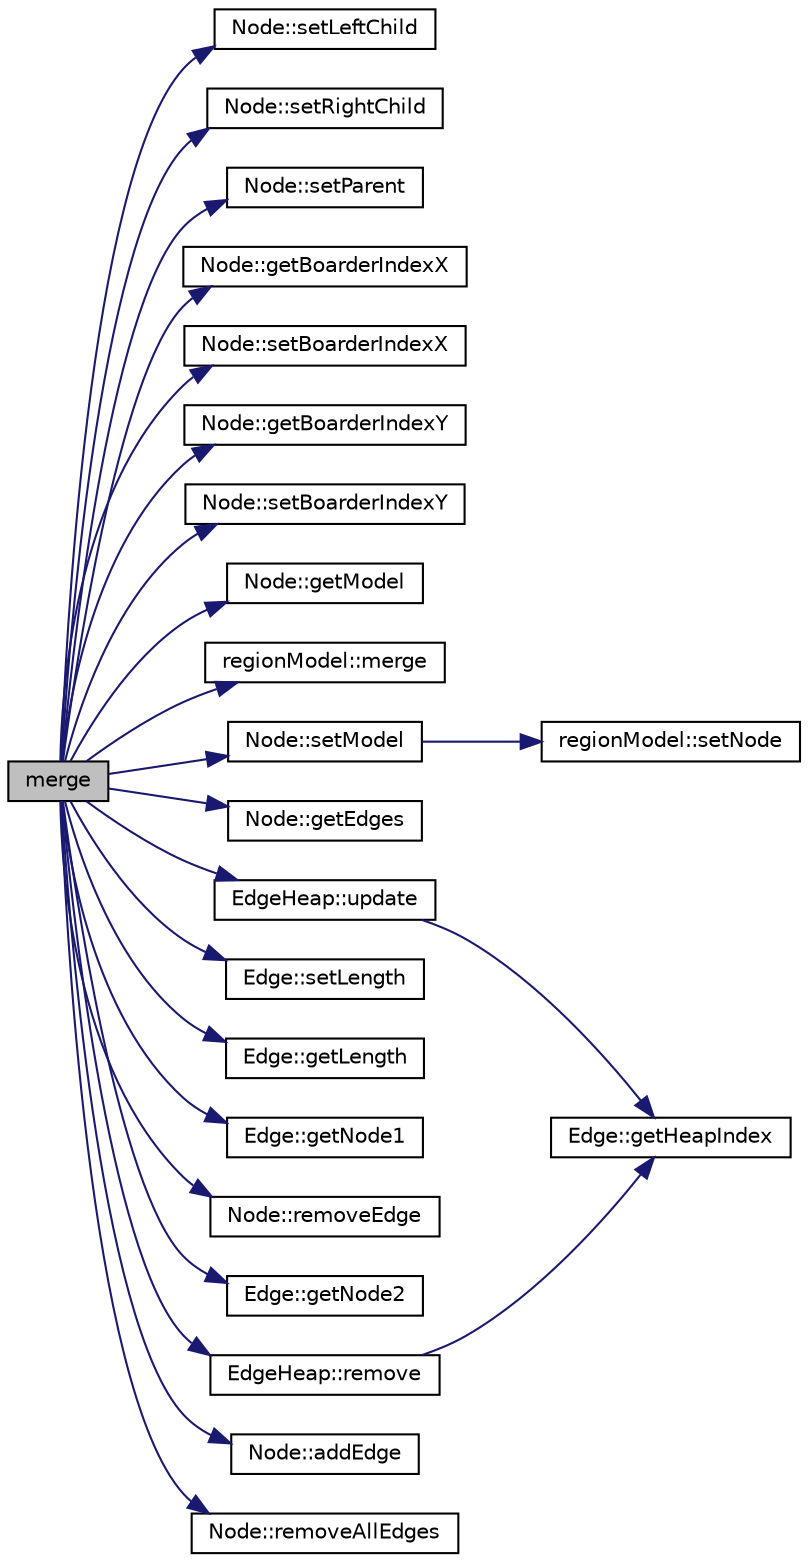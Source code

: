 digraph "merge"
{
  edge [fontname="Helvetica",fontsize="10",labelfontname="Helvetica",labelfontsize="10"];
  node [fontname="Helvetica",fontsize="10",shape=record];
  rankdir="LR";
  Node1 [label="merge",height=0.2,width=0.4,color="black", fillcolor="grey75", style="filled", fontcolor="black"];
  Node1 -> Node2 [color="midnightblue",fontsize="10",style="solid",fontname="Helvetica"];
  Node2 [label="Node::setLeftChild",height=0.2,width=0.4,color="black", fillcolor="white", style="filled",URL="$class_node.html#a00a545f985471848865b7c0e5b539691"];
  Node1 -> Node3 [color="midnightblue",fontsize="10",style="solid",fontname="Helvetica"];
  Node3 [label="Node::setRightChild",height=0.2,width=0.4,color="black", fillcolor="white", style="filled",URL="$class_node.html#a824fb533782e14577b9aed48c77759eb"];
  Node1 -> Node4 [color="midnightblue",fontsize="10",style="solid",fontname="Helvetica"];
  Node4 [label="Node::setParent",height=0.2,width=0.4,color="black", fillcolor="white", style="filled",URL="$class_node.html#adbea92476d7633b5cec4f0881f1915b4"];
  Node1 -> Node5 [color="midnightblue",fontsize="10",style="solid",fontname="Helvetica"];
  Node5 [label="Node::getBoarderIndexX",height=0.2,width=0.4,color="black", fillcolor="white", style="filled",URL="$class_node.html#ab8d9fa915cf2d13769b17e3464c15dd7"];
  Node1 -> Node6 [color="midnightblue",fontsize="10",style="solid",fontname="Helvetica"];
  Node6 [label="Node::setBoarderIndexX",height=0.2,width=0.4,color="black", fillcolor="white", style="filled",URL="$class_node.html#a45e88c2e78f1b4b8ee1f276c318e8fae"];
  Node1 -> Node7 [color="midnightblue",fontsize="10",style="solid",fontname="Helvetica"];
  Node7 [label="Node::getBoarderIndexY",height=0.2,width=0.4,color="black", fillcolor="white", style="filled",URL="$class_node.html#a2919276627db854e6e7be3fb0f1fe815"];
  Node1 -> Node8 [color="midnightblue",fontsize="10",style="solid",fontname="Helvetica"];
  Node8 [label="Node::setBoarderIndexY",height=0.2,width=0.4,color="black", fillcolor="white", style="filled",URL="$class_node.html#a892f133910a3c2edb5fe2dd5aaad6068"];
  Node1 -> Node9 [color="midnightblue",fontsize="10",style="solid",fontname="Helvetica"];
  Node9 [label="Node::getModel",height=0.2,width=0.4,color="black", fillcolor="white", style="filled",URL="$class_node.html#a412d0d4c9e031df3f73aac5ad0f1fa08"];
  Node1 -> Node10 [color="midnightblue",fontsize="10",style="solid",fontname="Helvetica"];
  Node10 [label="regionModel::merge",height=0.2,width=0.4,color="black", fillcolor="white", style="filled",URL="$classregion_model.html#a250d1ade51383c0fe631d933b5a7d75e"];
  Node1 -> Node11 [color="midnightblue",fontsize="10",style="solid",fontname="Helvetica"];
  Node11 [label="Node::setModel",height=0.2,width=0.4,color="black", fillcolor="white", style="filled",URL="$class_node.html#a9e47fa25cf909c13bff15c324d0d92e9"];
  Node11 -> Node12 [color="midnightblue",fontsize="10",style="solid",fontname="Helvetica"];
  Node12 [label="regionModel::setNode",height=0.2,width=0.4,color="black", fillcolor="white", style="filled",URL="$classregion_model.html#a058d9ec9f70ba95bda8e2dc2bb08c368"];
  Node1 -> Node13 [color="midnightblue",fontsize="10",style="solid",fontname="Helvetica"];
  Node13 [label="Node::getEdges",height=0.2,width=0.4,color="black", fillcolor="white", style="filled",URL="$class_node.html#a764a4d9fceaab9a046d40ff9b88277f6"];
  Node1 -> Node14 [color="midnightblue",fontsize="10",style="solid",fontname="Helvetica"];
  Node14 [label="EdgeHeap::update",height=0.2,width=0.4,color="black", fillcolor="white", style="filled",URL="$class_edge_heap.html#ad66bfbeff7358de46c610032abdce3e4"];
  Node14 -> Node15 [color="midnightblue",fontsize="10",style="solid",fontname="Helvetica"];
  Node15 [label="Edge::getHeapIndex",height=0.2,width=0.4,color="black", fillcolor="white", style="filled",URL="$class_edge.html#af2f46e399341bfe43e4e0b39ff7ccf2d"];
  Node1 -> Node16 [color="midnightblue",fontsize="10",style="solid",fontname="Helvetica"];
  Node16 [label="Edge::setLength",height=0.2,width=0.4,color="black", fillcolor="white", style="filled",URL="$class_edge.html#aa5cc06c446043131c4ad2ccafee622a4"];
  Node1 -> Node17 [color="midnightblue",fontsize="10",style="solid",fontname="Helvetica"];
  Node17 [label="Edge::getLength",height=0.2,width=0.4,color="black", fillcolor="white", style="filled",URL="$class_edge.html#a2b56bd5085229d76aecb269198f77b2d"];
  Node1 -> Node18 [color="midnightblue",fontsize="10",style="solid",fontname="Helvetica"];
  Node18 [label="Edge::getNode1",height=0.2,width=0.4,color="black", fillcolor="white", style="filled",URL="$class_edge.html#a71b36dea35f97b8f920ee038d068aa1c"];
  Node1 -> Node19 [color="midnightblue",fontsize="10",style="solid",fontname="Helvetica"];
  Node19 [label="Node::removeEdge",height=0.2,width=0.4,color="black", fillcolor="white", style="filled",URL="$class_node.html#a8f6ea43b31c7a34accbc1bba0a8b61e7"];
  Node1 -> Node20 [color="midnightblue",fontsize="10",style="solid",fontname="Helvetica"];
  Node20 [label="Edge::getNode2",height=0.2,width=0.4,color="black", fillcolor="white", style="filled",URL="$class_edge.html#a19de368e9a77bd47d5882a90e51d145d"];
  Node1 -> Node21 [color="midnightblue",fontsize="10",style="solid",fontname="Helvetica"];
  Node21 [label="EdgeHeap::remove",height=0.2,width=0.4,color="black", fillcolor="white", style="filled",URL="$class_edge_heap.html#aa90fb708f699ac6165d6f512348461d8"];
  Node21 -> Node15 [color="midnightblue",fontsize="10",style="solid",fontname="Helvetica"];
  Node1 -> Node22 [color="midnightblue",fontsize="10",style="solid",fontname="Helvetica"];
  Node22 [label="Node::addEdge",height=0.2,width=0.4,color="black", fillcolor="white", style="filled",URL="$class_node.html#a6f22cf3bdc3859d6cba8f15bbc2cb8ea"];
  Node1 -> Node23 [color="midnightblue",fontsize="10",style="solid",fontname="Helvetica"];
  Node23 [label="Node::removeAllEdges",height=0.2,width=0.4,color="black", fillcolor="white", style="filled",URL="$class_node.html#ae1eba591a07e3b678e14767c8b8306c2"];
}

